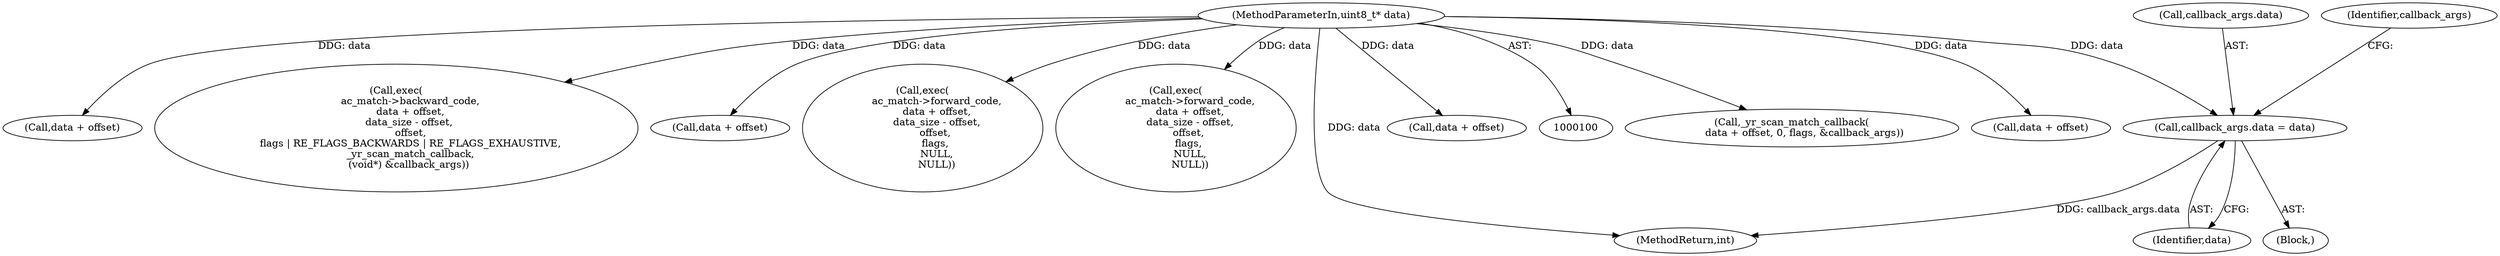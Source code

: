 digraph "0_yara_83d799804648c2a0895d40a19835d9b757c6fa4e_2@pointer" {
"1000254" [label="(Call,callback_args.data = data)"];
"1000103" [label="(MethodParameterIn,uint8_t* data)"];
"1000330" [label="(Call,_yr_scan_match_callback(\n        data + offset, 0, flags, &callback_args))"];
"1000295" [label="(Call,data + offset)"];
"1000255" [label="(Call,callback_args.data)"];
"1000172" [label="(Call,data + offset)"];
"1000291" [label="(Call,exec(\n         ac_match->backward_code,\n         data + offset,\n        data_size - offset,\n         offset,\n         flags | RE_FLAGS_BACKWARDS | RE_FLAGS_EXHAUSTIVE,\n         _yr_scan_match_callback,\n        (void*) &callback_args))"];
"1000261" [label="(Identifier,callback_args)"];
"1000331" [label="(Call,data + offset)"];
"1000258" [label="(Identifier,data)"];
"1000168" [label="(Call,exec(\n         ac_match->forward_code,\n         data + offset,\n         data_size - offset,\n        offset,\n        flags,\n         NULL,\n         NULL))"];
"1000198" [label="(Call,exec(\n         ac_match->forward_code,\n         data + offset,\n         data_size - offset,\n        offset,\n        flags,\n         NULL,\n         NULL))"];
"1000254" [label="(Call,callback_args.data = data)"];
"1000340" [label="(MethodReturn,int)"];
"1000103" [label="(MethodParameterIn,uint8_t* data)"];
"1000202" [label="(Call,data + offset)"];
"1000107" [label="(Block,)"];
"1000254" -> "1000107"  [label="AST: "];
"1000254" -> "1000258"  [label="CFG: "];
"1000255" -> "1000254"  [label="AST: "];
"1000258" -> "1000254"  [label="AST: "];
"1000261" -> "1000254"  [label="CFG: "];
"1000254" -> "1000340"  [label="DDG: callback_args.data"];
"1000103" -> "1000254"  [label="DDG: data"];
"1000103" -> "1000100"  [label="AST: "];
"1000103" -> "1000340"  [label="DDG: data"];
"1000103" -> "1000168"  [label="DDG: data"];
"1000103" -> "1000172"  [label="DDG: data"];
"1000103" -> "1000198"  [label="DDG: data"];
"1000103" -> "1000202"  [label="DDG: data"];
"1000103" -> "1000291"  [label="DDG: data"];
"1000103" -> "1000295"  [label="DDG: data"];
"1000103" -> "1000330"  [label="DDG: data"];
"1000103" -> "1000331"  [label="DDG: data"];
}
